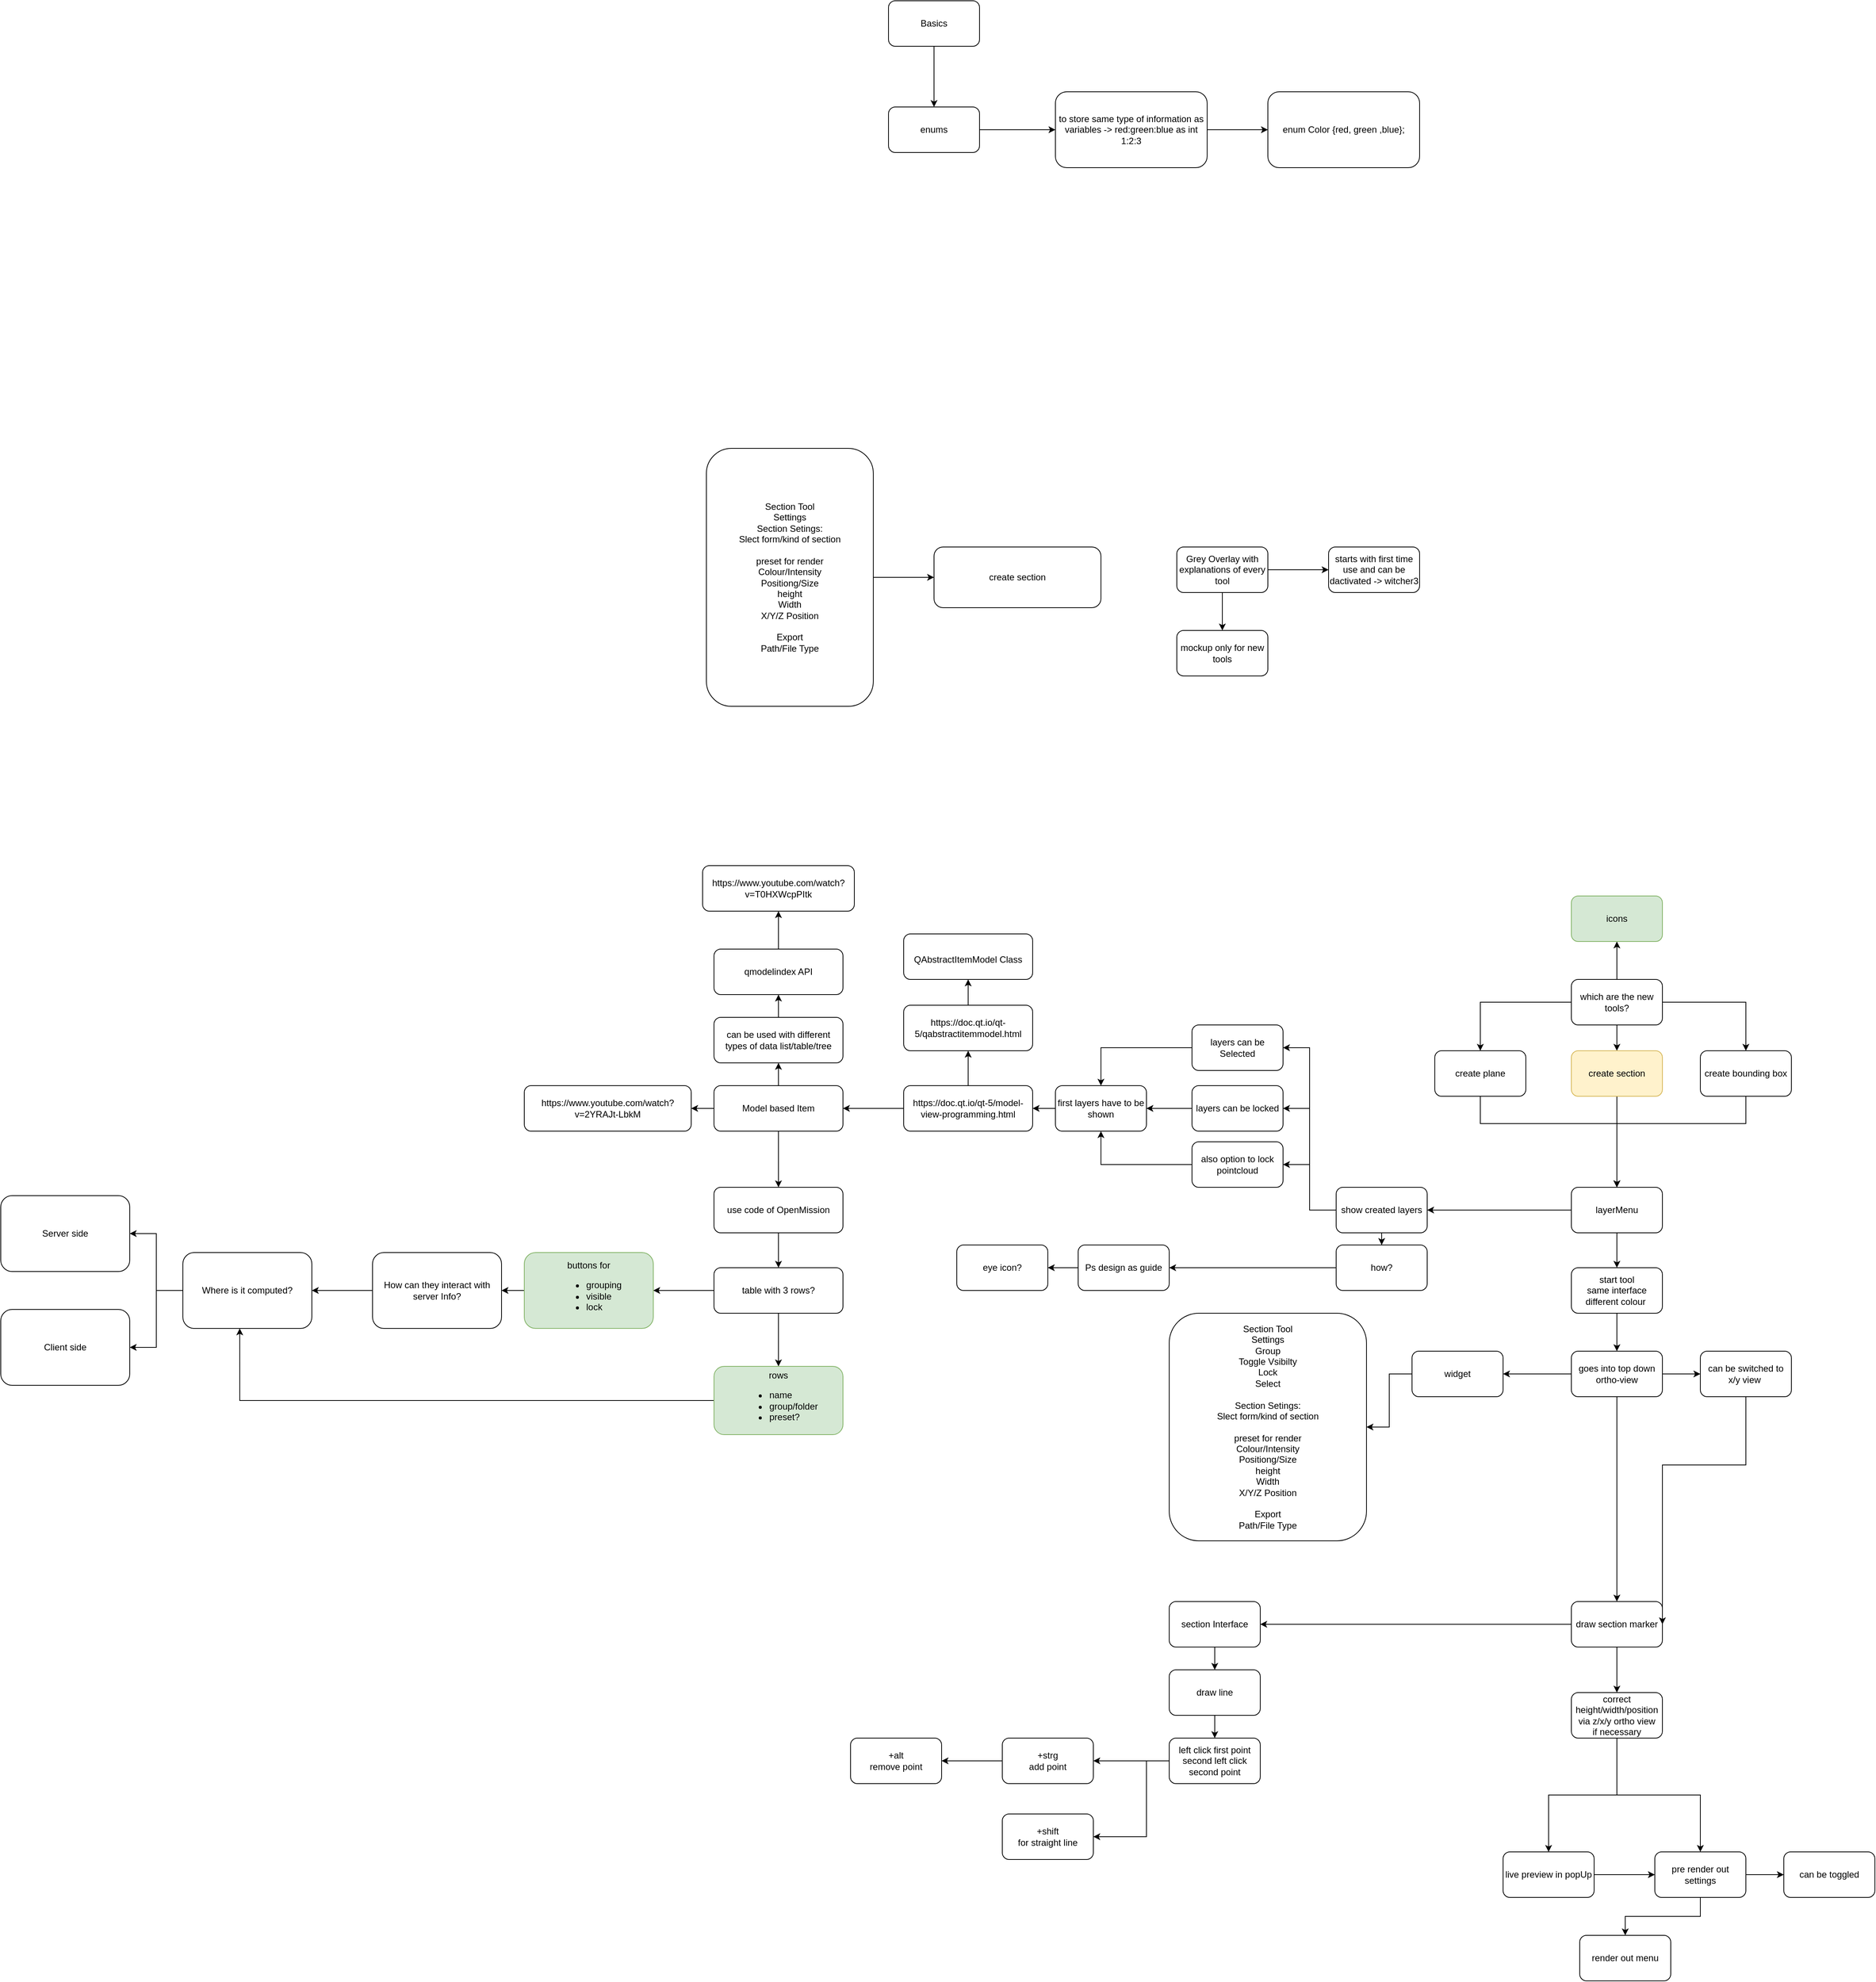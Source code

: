 <mxfile compressed="false" version="13.1.12" type="github">
  <diagram id="58c1vZqyCGgEaQAlMIrP" name="Page-1">
    <mxGraphModel dx="3327" dy="2078" grid="1" gridSize="10" guides="1" tooltips="1" connect="1" arrows="1" fold="1" page="1" pageScale="1" pageWidth="827" pageHeight="1169" math="0" shadow="0">
      <root>
        <mxCell id="0" />
        <mxCell id="1" parent="0" />
        <mxCell id="iwQncET-HX8Oj54IzDRB-8" value="" style="edgeStyle=orthogonalEdgeStyle;rounded=0;orthogonalLoop=1;jettySize=auto;html=1;" parent="1" source="iwQncET-HX8Oj54IzDRB-6" target="iwQncET-HX8Oj54IzDRB-7" edge="1">
          <mxGeometry relative="1" as="geometry" />
        </mxCell>
        <mxCell id="iwQncET-HX8Oj54IzDRB-10" value="" style="edgeStyle=orthogonalEdgeStyle;rounded=0;orthogonalLoop=1;jettySize=auto;html=1;" parent="1" source="iwQncET-HX8Oj54IzDRB-6" target="iwQncET-HX8Oj54IzDRB-9" edge="1">
          <mxGeometry relative="1" as="geometry" />
        </mxCell>
        <mxCell id="iwQncET-HX8Oj54IzDRB-6" value="Grey Overlay with explanations of every tool" style="rounded=1;whiteSpace=wrap;html=1;" parent="1" vertex="1">
          <mxGeometry x="650" y="-320" width="120" height="60" as="geometry" />
        </mxCell>
        <mxCell id="iwQncET-HX8Oj54IzDRB-9" value="mockup only for new tools" style="rounded=1;whiteSpace=wrap;html=1;" parent="1" vertex="1">
          <mxGeometry x="650" y="-210" width="120" height="60" as="geometry" />
        </mxCell>
        <mxCell id="iwQncET-HX8Oj54IzDRB-7" value="starts with first time use and can be dactivated -&amp;gt; witcher3" style="rounded=1;whiteSpace=wrap;html=1;" parent="1" vertex="1">
          <mxGeometry x="850" y="-320" width="120" height="60" as="geometry" />
        </mxCell>
        <mxCell id="iwQncET-HX8Oj54IzDRB-13" value="" style="edgeStyle=orthogonalEdgeStyle;rounded=0;orthogonalLoop=1;jettySize=auto;html=1;" parent="1" source="iwQncET-HX8Oj54IzDRB-11" target="iwQncET-HX8Oj54IzDRB-12" edge="1">
          <mxGeometry relative="1" as="geometry" />
        </mxCell>
        <mxCell id="iwQncET-HX8Oj54IzDRB-15" value="" style="edgeStyle=orthogonalEdgeStyle;rounded=0;orthogonalLoop=1;jettySize=auto;html=1;" parent="1" source="iwQncET-HX8Oj54IzDRB-11" target="iwQncET-HX8Oj54IzDRB-14" edge="1">
          <mxGeometry relative="1" as="geometry" />
        </mxCell>
        <mxCell id="iwQncET-HX8Oj54IzDRB-18" value="" style="edgeStyle=orthogonalEdgeStyle;rounded=0;orthogonalLoop=1;jettySize=auto;html=1;" parent="1" source="iwQncET-HX8Oj54IzDRB-11" target="iwQncET-HX8Oj54IzDRB-17" edge="1">
          <mxGeometry relative="1" as="geometry" />
        </mxCell>
        <mxCell id="BJk3pcPQKD2MwaBQS1vD-18" style="edgeStyle=orthogonalEdgeStyle;rounded=0;orthogonalLoop=1;jettySize=auto;html=1;entryX=0.5;entryY=1;entryDx=0;entryDy=0;" parent="1" source="iwQncET-HX8Oj54IzDRB-11" target="BJk3pcPQKD2MwaBQS1vD-16" edge="1">
          <mxGeometry relative="1" as="geometry" />
        </mxCell>
        <mxCell id="iwQncET-HX8Oj54IzDRB-11" value="which are the new tools?" style="rounded=1;whiteSpace=wrap;html=1;" parent="1" vertex="1">
          <mxGeometry x="1170" y="250" width="120" height="60" as="geometry" />
        </mxCell>
        <mxCell id="BJk3pcPQKD2MwaBQS1vD-16" value="icons" style="rounded=1;whiteSpace=wrap;html=1;fillColor=#d5e8d4;strokeColor=#82b366;" parent="1" vertex="1">
          <mxGeometry x="1170" y="140" width="120" height="60" as="geometry" />
        </mxCell>
        <mxCell id="BJk3pcPQKD2MwaBQS1vD-37" style="edgeStyle=orthogonalEdgeStyle;rounded=0;orthogonalLoop=1;jettySize=auto;html=1;entryX=0.5;entryY=0;entryDx=0;entryDy=0;" parent="1" source="iwQncET-HX8Oj54IzDRB-17" target="BJk3pcPQKD2MwaBQS1vD-6" edge="1">
          <mxGeometry relative="1" as="geometry">
            <Array as="points">
              <mxPoint x="1400" y="440" />
              <mxPoint x="1230" y="440" />
            </Array>
          </mxGeometry>
        </mxCell>
        <mxCell id="iwQncET-HX8Oj54IzDRB-17" value="create bounding box" style="rounded=1;whiteSpace=wrap;html=1;" parent="1" vertex="1">
          <mxGeometry x="1340" y="344" width="120" height="60" as="geometry" />
        </mxCell>
        <mxCell id="BJk3pcPQKD2MwaBQS1vD-38" style="edgeStyle=orthogonalEdgeStyle;rounded=0;orthogonalLoop=1;jettySize=auto;html=1;entryX=0.5;entryY=0;entryDx=0;entryDy=0;" parent="1" source="iwQncET-HX8Oj54IzDRB-14" target="BJk3pcPQKD2MwaBQS1vD-6" edge="1">
          <mxGeometry relative="1" as="geometry">
            <Array as="points">
              <mxPoint x="1050" y="440" />
              <mxPoint x="1230" y="440" />
            </Array>
          </mxGeometry>
        </mxCell>
        <mxCell id="iwQncET-HX8Oj54IzDRB-14" value="create plane" style="rounded=1;whiteSpace=wrap;html=1;" parent="1" vertex="1">
          <mxGeometry x="990" y="344" width="120" height="60" as="geometry" />
        </mxCell>
        <mxCell id="iwQncET-HX8Oj54IzDRB-20" value="" style="edgeStyle=orthogonalEdgeStyle;rounded=0;orthogonalLoop=1;jettySize=auto;html=1;" parent="1" source="BJk3pcPQKD2MwaBQS1vD-6" target="iwQncET-HX8Oj54IzDRB-19" edge="1">
          <mxGeometry relative="1" as="geometry" />
        </mxCell>
        <mxCell id="BJk3pcPQKD2MwaBQS1vD-36" style="edgeStyle=orthogonalEdgeStyle;rounded=0;orthogonalLoop=1;jettySize=auto;html=1;entryX=0.5;entryY=0;entryDx=0;entryDy=0;" parent="1" source="iwQncET-HX8Oj54IzDRB-12" target="BJk3pcPQKD2MwaBQS1vD-6" edge="1">
          <mxGeometry relative="1" as="geometry" />
        </mxCell>
        <mxCell id="iwQncET-HX8Oj54IzDRB-12" value="create section" style="rounded=1;whiteSpace=wrap;html=1;fillColor=#fff2cc;strokeColor=#d6b656;" parent="1" vertex="1">
          <mxGeometry x="1170" y="344" width="120" height="60" as="geometry" />
        </mxCell>
        <mxCell id="iwQncET-HX8Oj54IzDRB-22" value="" style="edgeStyle=orthogonalEdgeStyle;rounded=0;orthogonalLoop=1;jettySize=auto;html=1;" parent="1" source="iwQncET-HX8Oj54IzDRB-19" target="iwQncET-HX8Oj54IzDRB-21" edge="1">
          <mxGeometry relative="1" as="geometry" />
        </mxCell>
        <mxCell id="iwQncET-HX8Oj54IzDRB-19" value="start tool&lt;br&gt;same interface different colour&amp;nbsp;" style="rounded=1;whiteSpace=wrap;html=1;" parent="1" vertex="1">
          <mxGeometry x="1170" y="630" width="120" height="60" as="geometry" />
        </mxCell>
        <mxCell id="iwQncET-HX8Oj54IzDRB-24" value="" style="edgeStyle=orthogonalEdgeStyle;rounded=0;orthogonalLoop=1;jettySize=auto;html=1;" parent="1" source="iwQncET-HX8Oj54IzDRB-21" target="iwQncET-HX8Oj54IzDRB-23" edge="1">
          <mxGeometry relative="1" as="geometry" />
        </mxCell>
        <mxCell id="iwQncET-HX8Oj54IzDRB-26" value="" style="edgeStyle=orthogonalEdgeStyle;rounded=0;orthogonalLoop=1;jettySize=auto;html=1;" parent="1" source="iwQncET-HX8Oj54IzDRB-21" target="iwQncET-HX8Oj54IzDRB-25" edge="1">
          <mxGeometry relative="1" as="geometry" />
        </mxCell>
        <mxCell id="KPQnfZTeIEOpbJhkb1n0-2" value="" style="edgeStyle=orthogonalEdgeStyle;rounded=0;orthogonalLoop=1;jettySize=auto;html=1;startArrow=oval;startFill=1;endArrow=oval;endFill=1;strokeColor=#FFFFFF;strokeWidth=3;" parent="1" source="iwQncET-HX8Oj54IzDRB-21" edge="1">
          <mxGeometry relative="1" as="geometry">
            <mxPoint x="1090" y="770" as="targetPoint" />
          </mxGeometry>
        </mxCell>
        <mxCell id="BJk3pcPQKD2MwaBQS1vD-20" style="edgeStyle=orthogonalEdgeStyle;rounded=0;orthogonalLoop=1;jettySize=auto;html=1;entryX=1;entryY=0.5;entryDx=0;entryDy=0;" parent="1" source="iwQncET-HX8Oj54IzDRB-21" target="BJk3pcPQKD2MwaBQS1vD-19" edge="1">
          <mxGeometry relative="1" as="geometry" />
        </mxCell>
        <mxCell id="iwQncET-HX8Oj54IzDRB-21" value="goes into top down ortho-view" style="rounded=1;whiteSpace=wrap;html=1;" parent="1" vertex="1">
          <mxGeometry x="1170" y="740" width="120" height="60" as="geometry" />
        </mxCell>
        <mxCell id="iwQncET-HX8Oj54IzDRB-29" value="" style="edgeStyle=orthogonalEdgeStyle;rounded=0;orthogonalLoop=1;jettySize=auto;html=1;" parent="1" source="iwQncET-HX8Oj54IzDRB-25" target="iwQncET-HX8Oj54IzDRB-28" edge="1">
          <mxGeometry relative="1" as="geometry" />
        </mxCell>
        <mxCell id="iwQncET-HX8Oj54IzDRB-42" value="" style="edgeStyle=orthogonalEdgeStyle;rounded=0;orthogonalLoop=1;jettySize=auto;html=1;" parent="1" source="iwQncET-HX8Oj54IzDRB-25" target="iwQncET-HX8Oj54IzDRB-41" edge="1">
          <mxGeometry relative="1" as="geometry" />
        </mxCell>
        <mxCell id="iwQncET-HX8Oj54IzDRB-25" value="draw section marker" style="rounded=1;whiteSpace=wrap;html=1;" parent="1" vertex="1">
          <mxGeometry x="1170" y="1070" width="120" height="60" as="geometry" />
        </mxCell>
        <mxCell id="iwQncET-HX8Oj54IzDRB-44" value="" style="edgeStyle=orthogonalEdgeStyle;rounded=0;orthogonalLoop=1;jettySize=auto;html=1;" parent="1" source="iwQncET-HX8Oj54IzDRB-41" target="iwQncET-HX8Oj54IzDRB-43" edge="1">
          <mxGeometry relative="1" as="geometry" />
        </mxCell>
        <mxCell id="iwQncET-HX8Oj54IzDRB-41" value="section Interface" style="rounded=1;whiteSpace=wrap;html=1;" parent="1" vertex="1">
          <mxGeometry x="640" y="1070" width="120" height="60" as="geometry" />
        </mxCell>
        <mxCell id="iwQncET-HX8Oj54IzDRB-46" value="" style="edgeStyle=orthogonalEdgeStyle;rounded=0;orthogonalLoop=1;jettySize=auto;html=1;exitX=0;exitY=0.5;exitDx=0;exitDy=0;" parent="1" source="iwQncET-HX8Oj54IzDRB-51" target="iwQncET-HX8Oj54IzDRB-45" edge="1">
          <mxGeometry relative="1" as="geometry">
            <mxPoint x="700" y="1310" as="sourcePoint" />
            <Array as="points">
              <mxPoint x="610" y="1280" />
            </Array>
          </mxGeometry>
        </mxCell>
        <mxCell id="iwQncET-HX8Oj54IzDRB-47" style="edgeStyle=orthogonalEdgeStyle;rounded=0;orthogonalLoop=1;jettySize=auto;html=1;entryX=1;entryY=0.5;entryDx=0;entryDy=0;exitX=0;exitY=0.5;exitDx=0;exitDy=0;" parent="1" source="iwQncET-HX8Oj54IzDRB-51" target="iwQncET-HX8Oj54IzDRB-48" edge="1">
          <mxGeometry relative="1" as="geometry">
            <mxPoint x="530" y="1260" as="targetPoint" />
            <mxPoint x="540" y="1300" as="sourcePoint" />
          </mxGeometry>
        </mxCell>
        <mxCell id="iwQncET-HX8Oj54IzDRB-52" value="" style="edgeStyle=orthogonalEdgeStyle;rounded=0;orthogonalLoop=1;jettySize=auto;html=1;" parent="1" source="iwQncET-HX8Oj54IzDRB-43" target="iwQncET-HX8Oj54IzDRB-51" edge="1">
          <mxGeometry relative="1" as="geometry" />
        </mxCell>
        <mxCell id="iwQncET-HX8Oj54IzDRB-43" value="draw line" style="rounded=1;whiteSpace=wrap;html=1;" parent="1" vertex="1">
          <mxGeometry x="640" y="1160" width="120" height="60" as="geometry" />
        </mxCell>
        <mxCell id="iwQncET-HX8Oj54IzDRB-51" value="left click first point&lt;br&gt;second left click second point" style="rounded=1;whiteSpace=wrap;html=1;" parent="1" vertex="1">
          <mxGeometry x="640" y="1250" width="120" height="60" as="geometry" />
        </mxCell>
        <mxCell id="iwQncET-HX8Oj54IzDRB-45" value="+shift &lt;br&gt;for straight line" style="rounded=1;whiteSpace=wrap;html=1;" parent="1" vertex="1">
          <mxGeometry x="420" y="1350" width="120" height="60" as="geometry" />
        </mxCell>
        <mxCell id="iwQncET-HX8Oj54IzDRB-31" value="" style="edgeStyle=orthogonalEdgeStyle;rounded=0;orthogonalLoop=1;jettySize=auto;html=1;" parent="1" source="iwQncET-HX8Oj54IzDRB-28" target="iwQncET-HX8Oj54IzDRB-30" edge="1">
          <mxGeometry relative="1" as="geometry" />
        </mxCell>
        <mxCell id="iwQncET-HX8Oj54IzDRB-33" style="edgeStyle=orthogonalEdgeStyle;rounded=0;orthogonalLoop=1;jettySize=auto;html=1;entryX=0.5;entryY=0;entryDx=0;entryDy=0;" parent="1" source="iwQncET-HX8Oj54IzDRB-28" target="iwQncET-HX8Oj54IzDRB-32" edge="1">
          <mxGeometry relative="1" as="geometry" />
        </mxCell>
        <mxCell id="iwQncET-HX8Oj54IzDRB-28" value="correct height/width/position via z/x/y ortho view&lt;br&gt;if necessary" style="rounded=1;whiteSpace=wrap;html=1;" parent="1" vertex="1">
          <mxGeometry x="1170" y="1190" width="120" height="60" as="geometry" />
        </mxCell>
        <mxCell id="iwQncET-HX8Oj54IzDRB-35" value="" style="edgeStyle=orthogonalEdgeStyle;rounded=0;orthogonalLoop=1;jettySize=auto;html=1;" parent="1" source="iwQncET-HX8Oj54IzDRB-30" target="iwQncET-HX8Oj54IzDRB-34" edge="1">
          <mxGeometry relative="1" as="geometry" />
        </mxCell>
        <mxCell id="BJk3pcPQKD2MwaBQS1vD-4" style="edgeStyle=orthogonalEdgeStyle;rounded=0;orthogonalLoop=1;jettySize=auto;html=1;entryX=0;entryY=0.5;entryDx=0;entryDy=0;" parent="1" source="iwQncET-HX8Oj54IzDRB-30" target="iwQncET-HX8Oj54IzDRB-39" edge="1">
          <mxGeometry relative="1" as="geometry" />
        </mxCell>
        <mxCell id="iwQncET-HX8Oj54IzDRB-30" value="pre render out settings" style="rounded=1;whiteSpace=wrap;html=1;" parent="1" vertex="1">
          <mxGeometry x="1280" y="1400" width="120" height="60" as="geometry" />
        </mxCell>
        <mxCell id="iwQncET-HX8Oj54IzDRB-39" value="can be toggled" style="rounded=1;whiteSpace=wrap;html=1;" parent="1" vertex="1">
          <mxGeometry x="1450" y="1400" width="120" height="60" as="geometry" />
        </mxCell>
        <mxCell id="iwQncET-HX8Oj54IzDRB-34" value="render out menu" style="rounded=1;whiteSpace=wrap;html=1;" parent="1" vertex="1">
          <mxGeometry x="1181" y="1510" width="120" height="60" as="geometry" />
        </mxCell>
        <mxCell id="iwQncET-HX8Oj54IzDRB-27" style="edgeStyle=orthogonalEdgeStyle;rounded=0;orthogonalLoop=1;jettySize=auto;html=1;entryX=1;entryY=0.5;entryDx=0;entryDy=0;" parent="1" source="iwQncET-HX8Oj54IzDRB-23" target="iwQncET-HX8Oj54IzDRB-25" edge="1">
          <mxGeometry relative="1" as="geometry">
            <Array as="points">
              <mxPoint x="1400" y="890" />
            </Array>
          </mxGeometry>
        </mxCell>
        <mxCell id="iwQncET-HX8Oj54IzDRB-23" value="can be switched to x/y view&amp;nbsp;" style="rounded=1;whiteSpace=wrap;html=1;" parent="1" vertex="1">
          <mxGeometry x="1340" y="740" width="120" height="60" as="geometry" />
        </mxCell>
        <mxCell id="iwQncET-HX8Oj54IzDRB-38" style="edgeStyle=orthogonalEdgeStyle;rounded=0;orthogonalLoop=1;jettySize=auto;html=1;entryX=0;entryY=0.5;entryDx=0;entryDy=0;" parent="1" source="iwQncET-HX8Oj54IzDRB-32" target="iwQncET-HX8Oj54IzDRB-30" edge="1">
          <mxGeometry relative="1" as="geometry" />
        </mxCell>
        <mxCell id="iwQncET-HX8Oj54IzDRB-32" value="live preview in popUp" style="rounded=1;whiteSpace=wrap;html=1;" parent="1" vertex="1">
          <mxGeometry x="1080" y="1400" width="120" height="60" as="geometry" />
        </mxCell>
        <mxCell id="iwQncET-HX8Oj54IzDRB-54" value="" style="edgeStyle=orthogonalEdgeStyle;rounded=0;orthogonalLoop=1;jettySize=auto;html=1;" parent="1" source="iwQncET-HX8Oj54IzDRB-48" target="iwQncET-HX8Oj54IzDRB-53" edge="1">
          <mxGeometry relative="1" as="geometry" />
        </mxCell>
        <mxCell id="iwQncET-HX8Oj54IzDRB-48" value="+strg&lt;br&gt;add point" style="rounded=1;whiteSpace=wrap;html=1;" parent="1" vertex="1">
          <mxGeometry x="420" y="1250" width="120" height="60" as="geometry" />
        </mxCell>
        <mxCell id="iwQncET-HX8Oj54IzDRB-53" value="+alt&lt;br&gt;remove point" style="rounded=1;whiteSpace=wrap;html=1;" parent="1" vertex="1">
          <mxGeometry x="220" y="1250" width="120" height="60" as="geometry" />
        </mxCell>
        <mxCell id="BJk3pcPQKD2MwaBQS1vD-8" value="" style="edgeStyle=orthogonalEdgeStyle;rounded=0;orthogonalLoop=1;jettySize=auto;html=1;" parent="1" source="BJk3pcPQKD2MwaBQS1vD-6" target="BJk3pcPQKD2MwaBQS1vD-7" edge="1">
          <mxGeometry relative="1" as="geometry" />
        </mxCell>
        <mxCell id="BJk3pcPQKD2MwaBQS1vD-28" style="edgeStyle=orthogonalEdgeStyle;rounded=0;orthogonalLoop=1;jettySize=auto;html=1;entryX=1;entryY=0.5;entryDx=0;entryDy=0;" parent="1" source="BJk3pcPQKD2MwaBQS1vD-7" target="BJk3pcPQKD2MwaBQS1vD-10" edge="1">
          <mxGeometry relative="1" as="geometry" />
        </mxCell>
        <mxCell id="BJk3pcPQKD2MwaBQS1vD-29" style="edgeStyle=orthogonalEdgeStyle;rounded=0;orthogonalLoop=1;jettySize=auto;html=1;entryX=1;entryY=0.5;entryDx=0;entryDy=0;" parent="1" source="BJk3pcPQKD2MwaBQS1vD-7" target="BJk3pcPQKD2MwaBQS1vD-11" edge="1">
          <mxGeometry relative="1" as="geometry" />
        </mxCell>
        <mxCell id="BJk3pcPQKD2MwaBQS1vD-31" value="" style="edgeStyle=orthogonalEdgeStyle;rounded=0;orthogonalLoop=1;jettySize=auto;html=1;" parent="1" source="BJk3pcPQKD2MwaBQS1vD-7" target="BJk3pcPQKD2MwaBQS1vD-30" edge="1">
          <mxGeometry relative="1" as="geometry" />
        </mxCell>
        <mxCell id="BJk3pcPQKD2MwaBQS1vD-40" style="edgeStyle=orthogonalEdgeStyle;rounded=0;orthogonalLoop=1;jettySize=auto;html=1;entryX=1;entryY=0.5;entryDx=0;entryDy=0;" parent="1" source="BJk3pcPQKD2MwaBQS1vD-7" target="BJk3pcPQKD2MwaBQS1vD-39" edge="1">
          <mxGeometry relative="1" as="geometry" />
        </mxCell>
        <mxCell id="BJk3pcPQKD2MwaBQS1vD-7" value="show created layers" style="rounded=1;whiteSpace=wrap;html=1;" parent="1" vertex="1">
          <mxGeometry x="860" y="524" width="120" height="60" as="geometry" />
        </mxCell>
        <mxCell id="BJk3pcPQKD2MwaBQS1vD-33" value="" style="edgeStyle=orthogonalEdgeStyle;rounded=0;orthogonalLoop=1;jettySize=auto;html=1;" parent="1" source="BJk3pcPQKD2MwaBQS1vD-30" target="BJk3pcPQKD2MwaBQS1vD-32" edge="1">
          <mxGeometry relative="1" as="geometry" />
        </mxCell>
        <mxCell id="BJk3pcPQKD2MwaBQS1vD-30" value="how?" style="rounded=1;whiteSpace=wrap;html=1;" parent="1" vertex="1">
          <mxGeometry x="860" y="600" width="120" height="60" as="geometry" />
        </mxCell>
        <mxCell id="BJk3pcPQKD2MwaBQS1vD-35" value="" style="edgeStyle=orthogonalEdgeStyle;rounded=0;orthogonalLoop=1;jettySize=auto;html=1;" parent="1" source="BJk3pcPQKD2MwaBQS1vD-32" target="BJk3pcPQKD2MwaBQS1vD-34" edge="1">
          <mxGeometry relative="1" as="geometry" />
        </mxCell>
        <mxCell id="BJk3pcPQKD2MwaBQS1vD-32" value="Ps design as guide" style="rounded=1;whiteSpace=wrap;html=1;" parent="1" vertex="1">
          <mxGeometry x="520" y="600" width="120" height="60" as="geometry" />
        </mxCell>
        <mxCell id="BJk3pcPQKD2MwaBQS1vD-34" value="eye icon?" style="rounded=1;whiteSpace=wrap;html=1;" parent="1" vertex="1">
          <mxGeometry x="360" y="600" width="120" height="60" as="geometry" />
        </mxCell>
        <mxCell id="BJk3pcPQKD2MwaBQS1vD-49" style="edgeStyle=orthogonalEdgeStyle;rounded=0;orthogonalLoop=1;jettySize=auto;html=1;entryX=1;entryY=0.5;entryDx=0;entryDy=0;" parent="1" source="BJk3pcPQKD2MwaBQS1vD-10" target="BJk3pcPQKD2MwaBQS1vD-47" edge="1">
          <mxGeometry relative="1" as="geometry" />
        </mxCell>
        <mxCell id="BJk3pcPQKD2MwaBQS1vD-10" value="layers can be locked" style="rounded=1;whiteSpace=wrap;html=1;" parent="1" vertex="1">
          <mxGeometry x="670" y="390" width="120" height="60" as="geometry" />
        </mxCell>
        <mxCell id="BJk3pcPQKD2MwaBQS1vD-50" style="edgeStyle=orthogonalEdgeStyle;rounded=0;orthogonalLoop=1;jettySize=auto;html=1;entryX=0.5;entryY=1;entryDx=0;entryDy=0;" parent="1" source="BJk3pcPQKD2MwaBQS1vD-11" target="BJk3pcPQKD2MwaBQS1vD-47" edge="1">
          <mxGeometry relative="1" as="geometry" />
        </mxCell>
        <mxCell id="BJk3pcPQKD2MwaBQS1vD-11" value="also option to lock pointcloud" style="rounded=1;whiteSpace=wrap;html=1;" parent="1" vertex="1">
          <mxGeometry x="670" y="464" width="120" height="60" as="geometry" />
        </mxCell>
        <mxCell id="BJk3pcPQKD2MwaBQS1vD-15" value="" style="edgeStyle=orthogonalEdgeStyle;rounded=0;orthogonalLoop=1;jettySize=auto;html=1;" parent="1" source="BJk3pcPQKD2MwaBQS1vD-13" target="BJk3pcPQKD2MwaBQS1vD-14" edge="1">
          <mxGeometry relative="1" as="geometry" />
        </mxCell>
        <mxCell id="BJk3pcPQKD2MwaBQS1vD-13" value="&lt;div&gt;Section Tool&lt;/div&gt;&lt;div&gt;Settings&lt;/div&gt;&lt;div&gt;Section Setings:&lt;/div&gt;&lt;div&gt;Slect form/kind of section&lt;/div&gt;&lt;div&gt;&lt;br&gt;&lt;/div&gt;&lt;div&gt;preset for render&lt;/div&gt;&lt;div&gt;Colour/Intensity&lt;/div&gt;&lt;div&gt;Positiong/Size&lt;/div&gt;&lt;div&gt;height&lt;/div&gt;&lt;div&gt;Width&lt;/div&gt;&lt;div&gt;X/Y/Z Position&lt;/div&gt;&lt;div&gt;&lt;br&gt;&lt;/div&gt;&lt;div&gt;Export&lt;/div&gt;&lt;div&gt;Path/File Type&lt;/div&gt;" style="rounded=1;whiteSpace=wrap;html=1;" parent="1" vertex="1">
          <mxGeometry x="30" y="-450" width="220" height="340" as="geometry" />
        </mxCell>
        <mxCell id="BJk3pcPQKD2MwaBQS1vD-14" value="&lt;div&gt;create section&lt;/div&gt;" style="rounded=1;whiteSpace=wrap;html=1;" parent="1" vertex="1">
          <mxGeometry x="330" y="-320" width="220" height="80" as="geometry" />
        </mxCell>
        <mxCell id="BJk3pcPQKD2MwaBQS1vD-22" value="" style="edgeStyle=orthogonalEdgeStyle;rounded=0;orthogonalLoop=1;jettySize=auto;html=1;" parent="1" source="BJk3pcPQKD2MwaBQS1vD-19" target="BJk3pcPQKD2MwaBQS1vD-21" edge="1">
          <mxGeometry relative="1" as="geometry" />
        </mxCell>
        <mxCell id="BJk3pcPQKD2MwaBQS1vD-19" value="widget" style="rounded=1;whiteSpace=wrap;html=1;" parent="1" vertex="1">
          <mxGeometry x="960" y="740" width="120" height="60" as="geometry" />
        </mxCell>
        <mxCell id="BJk3pcPQKD2MwaBQS1vD-21" value="&lt;div&gt;Section Tool&lt;/div&gt;&lt;div&gt;Settings&lt;/div&gt;&lt;div&gt;Group&lt;/div&gt;&lt;div&gt;Toggle Vsibilty&lt;/div&gt;&lt;div&gt;Lock&lt;/div&gt;&lt;div&gt;Select&lt;/div&gt;&lt;div&gt;&lt;br&gt;&lt;/div&gt;&lt;div&gt;Section Setings:&lt;/div&gt;&lt;div&gt;Slect form/kind of section&lt;/div&gt;&lt;div&gt;&lt;br&gt;&lt;/div&gt;&lt;div&gt;preset for render&lt;/div&gt;&lt;div&gt;Colour/Intensity&lt;/div&gt;&lt;div&gt;Positiong/Size&lt;/div&gt;&lt;div&gt;height&lt;/div&gt;&lt;div&gt;Width&lt;/div&gt;&lt;div&gt;X/Y/Z Position&lt;/div&gt;&lt;div&gt;&lt;br&gt;&lt;/div&gt;&lt;div&gt;Export&lt;/div&gt;&lt;div&gt;Path/File Type&lt;/div&gt;" style="rounded=1;whiteSpace=wrap;html=1;" parent="1" vertex="1">
          <mxGeometry x="640" y="690" width="260" height="300" as="geometry" />
        </mxCell>
        <mxCell id="BJk3pcPQKD2MwaBQS1vD-6" value="layerMenu" style="rounded=1;whiteSpace=wrap;html=1;" parent="1" vertex="1">
          <mxGeometry x="1170" y="524" width="120" height="60" as="geometry" />
        </mxCell>
        <mxCell id="BJk3pcPQKD2MwaBQS1vD-48" value="" style="edgeStyle=orthogonalEdgeStyle;rounded=0;orthogonalLoop=1;jettySize=auto;html=1;" parent="1" source="BJk3pcPQKD2MwaBQS1vD-39" target="BJk3pcPQKD2MwaBQS1vD-47" edge="1">
          <mxGeometry relative="1" as="geometry" />
        </mxCell>
        <mxCell id="BJk3pcPQKD2MwaBQS1vD-39" value="layers can be Selected" style="rounded=1;whiteSpace=wrap;html=1;" parent="1" vertex="1">
          <mxGeometry x="670" y="310" width="120" height="60" as="geometry" />
        </mxCell>
        <mxCell id="BJk3pcPQKD2MwaBQS1vD-52" value="" style="edgeStyle=orthogonalEdgeStyle;rounded=0;orthogonalLoop=1;jettySize=auto;html=1;" parent="1" source="BJk3pcPQKD2MwaBQS1vD-47" target="BJk3pcPQKD2MwaBQS1vD-51" edge="1">
          <mxGeometry relative="1" as="geometry" />
        </mxCell>
        <mxCell id="BJk3pcPQKD2MwaBQS1vD-47" value="first layers have to be shown" style="rounded=1;whiteSpace=wrap;html=1;" parent="1" vertex="1">
          <mxGeometry x="490" y="390" width="120" height="60" as="geometry" />
        </mxCell>
        <mxCell id="BJk3pcPQKD2MwaBQS1vD-54" value="" style="edgeStyle=orthogonalEdgeStyle;rounded=0;orthogonalLoop=1;jettySize=auto;html=1;" parent="1" source="BJk3pcPQKD2MwaBQS1vD-51" target="BJk3pcPQKD2MwaBQS1vD-53" edge="1">
          <mxGeometry relative="1" as="geometry" />
        </mxCell>
        <mxCell id="BJk3pcPQKD2MwaBQS1vD-58" value="" style="edgeStyle=orthogonalEdgeStyle;rounded=0;orthogonalLoop=1;jettySize=auto;html=1;" parent="1" source="BJk3pcPQKD2MwaBQS1vD-51" target="BJk3pcPQKD2MwaBQS1vD-57" edge="1">
          <mxGeometry relative="1" as="geometry" />
        </mxCell>
        <mxCell id="BJk3pcPQKD2MwaBQS1vD-51" value="https://doc.qt.io/qt-5/model-view-programming.html" style="rounded=1;whiteSpace=wrap;html=1;" parent="1" vertex="1">
          <mxGeometry x="290" y="390" width="170" height="60" as="geometry" />
        </mxCell>
        <mxCell id="BJk3pcPQKD2MwaBQS1vD-60" value="" style="edgeStyle=orthogonalEdgeStyle;rounded=0;orthogonalLoop=1;jettySize=auto;html=1;" parent="1" source="BJk3pcPQKD2MwaBQS1vD-57" target="BJk3pcPQKD2MwaBQS1vD-59" edge="1">
          <mxGeometry relative="1" as="geometry" />
        </mxCell>
        <mxCell id="BJk3pcPQKD2MwaBQS1vD-66" value="" style="edgeStyle=orthogonalEdgeStyle;rounded=0;orthogonalLoop=1;jettySize=auto;html=1;" parent="1" source="BJk3pcPQKD2MwaBQS1vD-57" target="BJk3pcPQKD2MwaBQS1vD-65" edge="1">
          <mxGeometry relative="1" as="geometry" />
        </mxCell>
        <mxCell id="BJk3pcPQKD2MwaBQS1vD-68" value="" style="edgeStyle=orthogonalEdgeStyle;rounded=0;orthogonalLoop=1;jettySize=auto;html=1;" parent="1" source="BJk3pcPQKD2MwaBQS1vD-57" target="BJk3pcPQKD2MwaBQS1vD-67" edge="1">
          <mxGeometry relative="1" as="geometry" />
        </mxCell>
        <mxCell id="BJk3pcPQKD2MwaBQS1vD-57" value="Model based Item" style="rounded=1;whiteSpace=wrap;html=1;" parent="1" vertex="1">
          <mxGeometry x="40" y="390" width="170" height="60" as="geometry" />
        </mxCell>
        <mxCell id="BJk3pcPQKD2MwaBQS1vD-70" value="" style="edgeStyle=orthogonalEdgeStyle;rounded=0;orthogonalLoop=1;jettySize=auto;html=1;" parent="1" source="BJk3pcPQKD2MwaBQS1vD-67" target="BJk3pcPQKD2MwaBQS1vD-69" edge="1">
          <mxGeometry relative="1" as="geometry" />
        </mxCell>
        <mxCell id="BJk3pcPQKD2MwaBQS1vD-67" value="use code of OpenMission" style="rounded=1;whiteSpace=wrap;html=1;" parent="1" vertex="1">
          <mxGeometry x="40" y="524" width="170" height="60" as="geometry" />
        </mxCell>
        <mxCell id="BJk3pcPQKD2MwaBQS1vD-72" value="" style="edgeStyle=orthogonalEdgeStyle;rounded=0;orthogonalLoop=1;jettySize=auto;html=1;" parent="1" source="BJk3pcPQKD2MwaBQS1vD-69" target="BJk3pcPQKD2MwaBQS1vD-71" edge="1">
          <mxGeometry relative="1" as="geometry" />
        </mxCell>
        <mxCell id="BJk3pcPQKD2MwaBQS1vD-82" value="" style="edgeStyle=orthogonalEdgeStyle;rounded=0;orthogonalLoop=1;jettySize=auto;html=1;" parent="1" source="BJk3pcPQKD2MwaBQS1vD-69" target="BJk3pcPQKD2MwaBQS1vD-81" edge="1">
          <mxGeometry relative="1" as="geometry" />
        </mxCell>
        <mxCell id="BJk3pcPQKD2MwaBQS1vD-69" value="table with 3 rows?" style="rounded=1;whiteSpace=wrap;html=1;" parent="1" vertex="1">
          <mxGeometry x="40" y="630" width="170" height="60" as="geometry" />
        </mxCell>
        <mxCell id="BJk3pcPQKD2MwaBQS1vD-83" style="edgeStyle=orthogonalEdgeStyle;rounded=0;orthogonalLoop=1;jettySize=auto;html=1;entryX=0.441;entryY=1;entryDx=0;entryDy=0;entryPerimeter=0;" parent="1" source="BJk3pcPQKD2MwaBQS1vD-81" target="BJk3pcPQKD2MwaBQS1vD-75" edge="1">
          <mxGeometry relative="1" as="geometry" />
        </mxCell>
        <mxCell id="BJk3pcPQKD2MwaBQS1vD-81" value="rows&lt;br&gt;&lt;ul&gt;&lt;li style=&quot;text-align: left&quot;&gt;name&lt;/li&gt;&lt;li style=&quot;text-align: left&quot;&gt;group/folder&lt;/li&gt;&lt;li style=&quot;text-align: left&quot;&gt;preset?&lt;/li&gt;&lt;/ul&gt;" style="rounded=1;whiteSpace=wrap;html=1;fillColor=#d5e8d4;strokeColor=#82b366;" parent="1" vertex="1">
          <mxGeometry x="40" y="760" width="170" height="90" as="geometry" />
        </mxCell>
        <mxCell id="BJk3pcPQKD2MwaBQS1vD-74" value="" style="edgeStyle=orthogonalEdgeStyle;rounded=0;orthogonalLoop=1;jettySize=auto;html=1;" parent="1" source="BJk3pcPQKD2MwaBQS1vD-71" target="BJk3pcPQKD2MwaBQS1vD-73" edge="1">
          <mxGeometry relative="1" as="geometry" />
        </mxCell>
        <mxCell id="BJk3pcPQKD2MwaBQS1vD-71" value="buttons for&lt;br&gt;&lt;ul&gt;&lt;li style=&quot;text-align: left&quot;&gt;grouping&lt;/li&gt;&lt;li style=&quot;text-align: left&quot;&gt;visible&lt;/li&gt;&lt;li style=&quot;text-align: left&quot;&gt;lock&lt;/li&gt;&lt;/ul&gt;" style="rounded=1;whiteSpace=wrap;html=1;fillColor=#d5e8d4;strokeColor=#82b366;" parent="1" vertex="1">
          <mxGeometry x="-210" y="610" width="170" height="100" as="geometry" />
        </mxCell>
        <mxCell id="BJk3pcPQKD2MwaBQS1vD-76" value="" style="edgeStyle=orthogonalEdgeStyle;rounded=0;orthogonalLoop=1;jettySize=auto;html=1;" parent="1" source="BJk3pcPQKD2MwaBQS1vD-73" target="BJk3pcPQKD2MwaBQS1vD-75" edge="1">
          <mxGeometry relative="1" as="geometry" />
        </mxCell>
        <mxCell id="BJk3pcPQKD2MwaBQS1vD-73" value="How can they interact with server Info?" style="rounded=1;whiteSpace=wrap;html=1;" parent="1" vertex="1">
          <mxGeometry x="-410" y="610" width="170" height="100" as="geometry" />
        </mxCell>
        <mxCell id="BJk3pcPQKD2MwaBQS1vD-78" value="" style="edgeStyle=orthogonalEdgeStyle;rounded=0;orthogonalLoop=1;jettySize=auto;html=1;" parent="1" source="BJk3pcPQKD2MwaBQS1vD-75" target="BJk3pcPQKD2MwaBQS1vD-77" edge="1">
          <mxGeometry relative="1" as="geometry" />
        </mxCell>
        <mxCell id="BJk3pcPQKD2MwaBQS1vD-80" style="edgeStyle=orthogonalEdgeStyle;rounded=0;orthogonalLoop=1;jettySize=auto;html=1;entryX=1;entryY=0.5;entryDx=0;entryDy=0;" parent="1" source="BJk3pcPQKD2MwaBQS1vD-75" target="BJk3pcPQKD2MwaBQS1vD-79" edge="1">
          <mxGeometry relative="1" as="geometry" />
        </mxCell>
        <mxCell id="BJk3pcPQKD2MwaBQS1vD-75" value="Where is it computed?" style="rounded=1;whiteSpace=wrap;html=1;" parent="1" vertex="1">
          <mxGeometry x="-660" y="610" width="170" height="100" as="geometry" />
        </mxCell>
        <mxCell id="BJk3pcPQKD2MwaBQS1vD-77" value="Server side" style="rounded=1;whiteSpace=wrap;html=1;" parent="1" vertex="1">
          <mxGeometry x="-900" y="535" width="170" height="100" as="geometry" />
        </mxCell>
        <mxCell id="BJk3pcPQKD2MwaBQS1vD-65" value="https://www.youtube.com/watch?v=2YRAJt-LbkM" style="rounded=1;whiteSpace=wrap;html=1;" parent="1" vertex="1">
          <mxGeometry x="-210" y="390" width="220" height="60" as="geometry" />
        </mxCell>
        <mxCell id="BJk3pcPQKD2MwaBQS1vD-62" value="" style="edgeStyle=orthogonalEdgeStyle;rounded=0;orthogonalLoop=1;jettySize=auto;html=1;" parent="1" source="BJk3pcPQKD2MwaBQS1vD-59" target="BJk3pcPQKD2MwaBQS1vD-61" edge="1">
          <mxGeometry relative="1" as="geometry" />
        </mxCell>
        <mxCell id="BJk3pcPQKD2MwaBQS1vD-59" value="can be used with different types of data list/table/tree" style="rounded=1;whiteSpace=wrap;html=1;" parent="1" vertex="1">
          <mxGeometry x="40" y="300" width="170" height="60" as="geometry" />
        </mxCell>
        <mxCell id="BJk3pcPQKD2MwaBQS1vD-64" value="" style="edgeStyle=orthogonalEdgeStyle;rounded=0;orthogonalLoop=1;jettySize=auto;html=1;" parent="1" source="BJk3pcPQKD2MwaBQS1vD-61" target="BJk3pcPQKD2MwaBQS1vD-63" edge="1">
          <mxGeometry relative="1" as="geometry" />
        </mxCell>
        <mxCell id="BJk3pcPQKD2MwaBQS1vD-61" value="qmodelindex API" style="rounded=1;whiteSpace=wrap;html=1;" parent="1" vertex="1">
          <mxGeometry x="40" y="210" width="170" height="60" as="geometry" />
        </mxCell>
        <mxCell id="BJk3pcPQKD2MwaBQS1vD-63" value="https://www.youtube.com/watch?v=T0HXWcpPItk" style="rounded=1;whiteSpace=wrap;html=1;" parent="1" vertex="1">
          <mxGeometry x="25" y="100" width="200" height="60" as="geometry" />
        </mxCell>
        <mxCell id="BJk3pcPQKD2MwaBQS1vD-56" value="" style="edgeStyle=orthogonalEdgeStyle;rounded=0;orthogonalLoop=1;jettySize=auto;html=1;" parent="1" source="BJk3pcPQKD2MwaBQS1vD-53" target="BJk3pcPQKD2MwaBQS1vD-55" edge="1">
          <mxGeometry relative="1" as="geometry" />
        </mxCell>
        <mxCell id="BJk3pcPQKD2MwaBQS1vD-53" value="https://doc.qt.io/qt-5/qabstractitemmodel.html" style="rounded=1;whiteSpace=wrap;html=1;" parent="1" vertex="1">
          <mxGeometry x="290" y="284" width="170" height="60" as="geometry" />
        </mxCell>
        <mxCell id="BJk3pcPQKD2MwaBQS1vD-55" value="&lt;h1 class=&quot;title&quot;&gt;&lt;font style=&quot;font-weight: normal ; font-size: 12px&quot;&gt;QAbstractItemModel Class&lt;/font&gt;&lt;/h1&gt;" style="rounded=1;whiteSpace=wrap;html=1;" parent="1" vertex="1">
          <mxGeometry x="290" y="190" width="170" height="60" as="geometry" />
        </mxCell>
        <mxCell id="BJk3pcPQKD2MwaBQS1vD-79" value="Client side" style="rounded=1;whiteSpace=wrap;html=1;" parent="1" vertex="1">
          <mxGeometry x="-900" y="685" width="170" height="100" as="geometry" />
        </mxCell>
        <mxCell id="81sUvM16aPEegOrc4olF-3" value="" style="edgeStyle=orthogonalEdgeStyle;rounded=0;orthogonalLoop=1;jettySize=auto;html=1;" edge="1" parent="1" source="81sUvM16aPEegOrc4olF-1" target="81sUvM16aPEegOrc4olF-2">
          <mxGeometry relative="1" as="geometry" />
        </mxCell>
        <mxCell id="81sUvM16aPEegOrc4olF-1" value="Basics" style="rounded=1;whiteSpace=wrap;html=1;" vertex="1" parent="1">
          <mxGeometry x="270" y="-1040" width="120" height="60" as="geometry" />
        </mxCell>
        <mxCell id="81sUvM16aPEegOrc4olF-5" value="" style="edgeStyle=orthogonalEdgeStyle;rounded=0;orthogonalLoop=1;jettySize=auto;html=1;" edge="1" parent="1" source="81sUvM16aPEegOrc4olF-2" target="81sUvM16aPEegOrc4olF-4">
          <mxGeometry relative="1" as="geometry" />
        </mxCell>
        <mxCell id="81sUvM16aPEegOrc4olF-2" value="enums" style="rounded=1;whiteSpace=wrap;html=1;" vertex="1" parent="1">
          <mxGeometry x="270" y="-900" width="120" height="60" as="geometry" />
        </mxCell>
        <mxCell id="81sUvM16aPEegOrc4olF-7" value="" style="edgeStyle=orthogonalEdgeStyle;rounded=0;orthogonalLoop=1;jettySize=auto;html=1;" edge="1" parent="1" source="81sUvM16aPEegOrc4olF-4" target="81sUvM16aPEegOrc4olF-6">
          <mxGeometry relative="1" as="geometry" />
        </mxCell>
        <mxCell id="81sUvM16aPEegOrc4olF-4" value="to store same type of information as variables -&amp;gt; red:green:blue as int 1:2:3" style="rounded=1;whiteSpace=wrap;html=1;" vertex="1" parent="1">
          <mxGeometry x="490" y="-920" width="200" height="100" as="geometry" />
        </mxCell>
        <mxCell id="81sUvM16aPEegOrc4olF-6" value="enum Color {red, green ,blue};" style="rounded=1;whiteSpace=wrap;html=1;" vertex="1" parent="1">
          <mxGeometry x="770" y="-920" width="200" height="100" as="geometry" />
        </mxCell>
      </root>
    </mxGraphModel>
  </diagram>
</mxfile>
